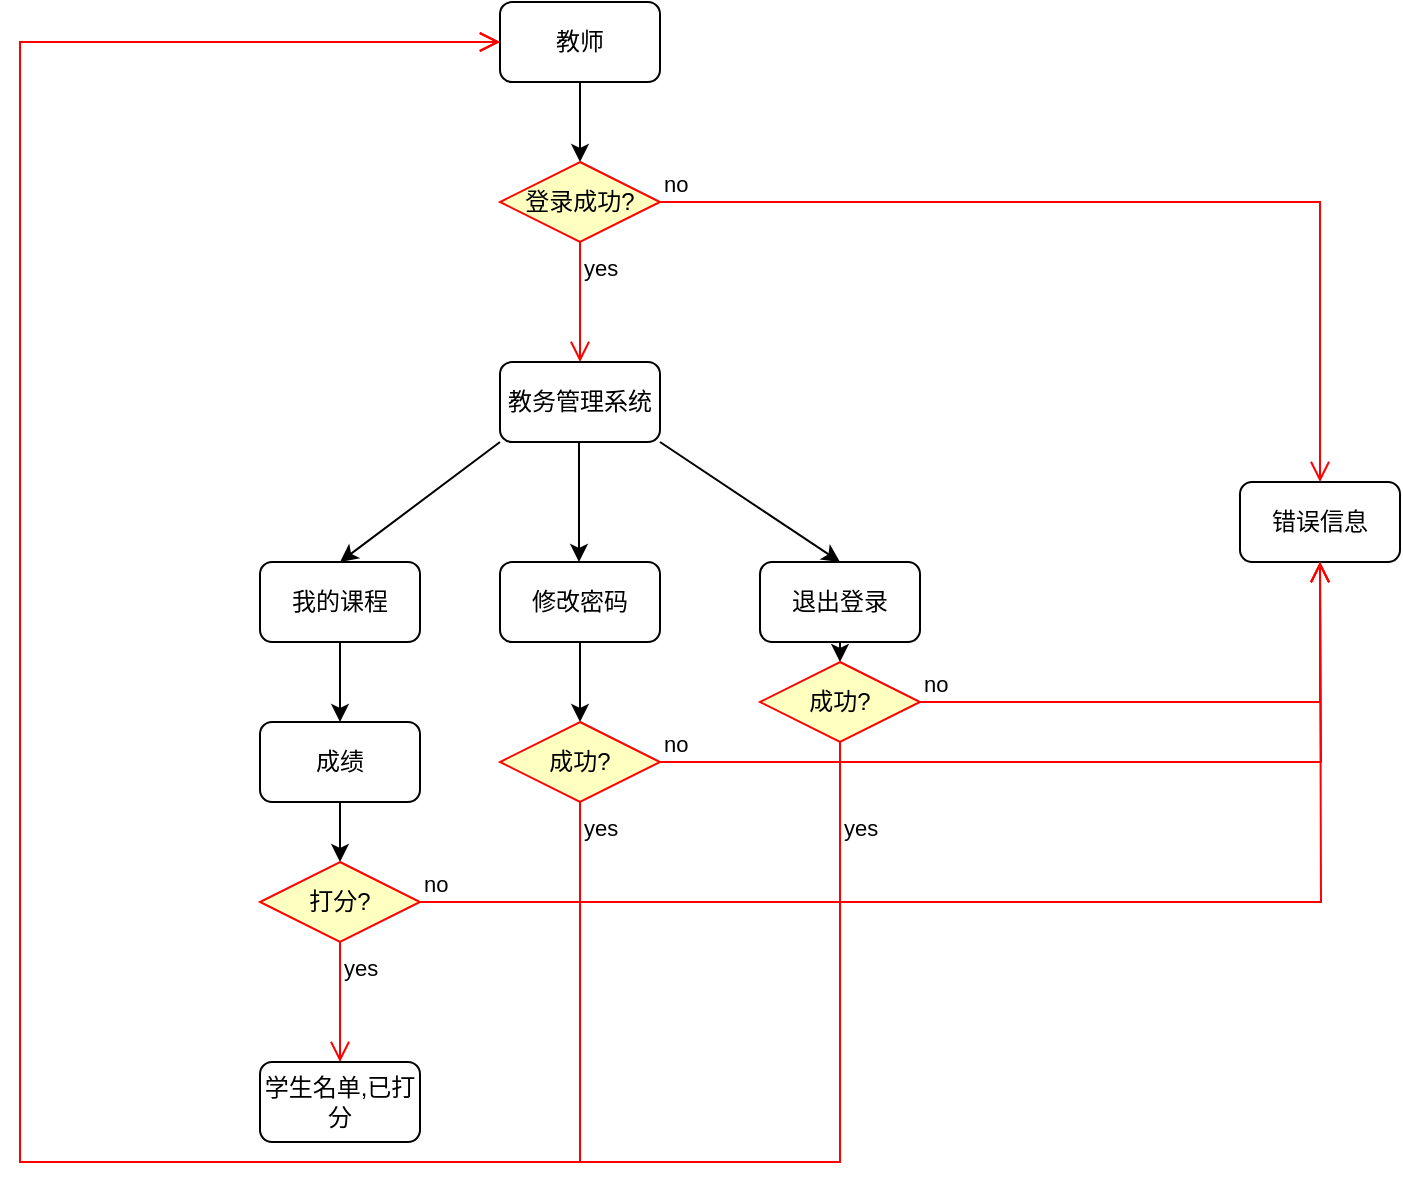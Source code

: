<mxfile version="16.5.1" type="device"><diagram id="x8Jjq8fpHaDlx2RiXgc_" name="第 1 页"><mxGraphModel dx="1038" dy="660" grid="1" gridSize="10" guides="1" tooltips="1" connect="1" arrows="1" fold="1" page="1" pageScale="1" pageWidth="827" pageHeight="1169" math="0" shadow="0"><root><mxCell id="0"/><mxCell id="1" parent="0"/><mxCell id="U3TxY1F_lvx_IGkq-xy1-6" style="edgeStyle=orthogonalEdgeStyle;rounded=0;orthogonalLoop=1;jettySize=auto;html=1;exitX=0.5;exitY=1;exitDx=0;exitDy=0;entryX=0.5;entryY=0;entryDx=0;entryDy=0;" parent="1" source="U3TxY1F_lvx_IGkq-xy1-1" target="U3TxY1F_lvx_IGkq-xy1-3" edge="1"><mxGeometry relative="1" as="geometry"/></mxCell><mxCell id="U3TxY1F_lvx_IGkq-xy1-1" value="教师" style="rounded=1;whiteSpace=wrap;html=1;" parent="1" vertex="1"><mxGeometry x="360" y="40" width="80" height="40" as="geometry"/></mxCell><mxCell id="U3TxY1F_lvx_IGkq-xy1-3" value="登录成功?" style="rhombus;whiteSpace=wrap;html=1;fillColor=#ffffc0;strokeColor=#ff0000;" parent="1" vertex="1"><mxGeometry x="360" y="120" width="80" height="40" as="geometry"/></mxCell><mxCell id="U3TxY1F_lvx_IGkq-xy1-4" value="no" style="edgeStyle=orthogonalEdgeStyle;html=1;align=left;verticalAlign=bottom;endArrow=open;endSize=8;strokeColor=#ff0000;rounded=0;entryX=0.5;entryY=0;entryDx=0;entryDy=0;" parent="1" source="U3TxY1F_lvx_IGkq-xy1-3" target="U3TxY1F_lvx_IGkq-xy1-52" edge="1"><mxGeometry x="-1" relative="1" as="geometry"><mxPoint x="540" y="140" as="targetPoint"/></mxGeometry></mxCell><mxCell id="U3TxY1F_lvx_IGkq-xy1-5" value="yes" style="edgeStyle=orthogonalEdgeStyle;html=1;align=left;verticalAlign=top;endArrow=open;endSize=8;strokeColor=#ff0000;rounded=0;" parent="1" source="U3TxY1F_lvx_IGkq-xy1-3" edge="1"><mxGeometry x="-1" relative="1" as="geometry"><mxPoint x="400" y="220" as="targetPoint"/></mxGeometry></mxCell><mxCell id="U3TxY1F_lvx_IGkq-xy1-7" value="教务管理系统" style="rounded=1;whiteSpace=wrap;html=1;" parent="1" vertex="1"><mxGeometry x="360" y="220" width="80" height="40" as="geometry"/></mxCell><mxCell id="U3TxY1F_lvx_IGkq-xy1-15" value="" style="endArrow=classic;html=1;rounded=0;exitX=0;exitY=1;exitDx=0;exitDy=0;" parent="1" source="U3TxY1F_lvx_IGkq-xy1-7" edge="1"><mxGeometry width="50" height="50" relative="1" as="geometry"><mxPoint x="310" y="250" as="sourcePoint"/><mxPoint x="280" y="320" as="targetPoint"/></mxGeometry></mxCell><mxCell id="U3TxY1F_lvx_IGkq-xy1-19" value="" style="endArrow=classic;html=1;rounded=0;exitX=1;exitY=1;exitDx=0;exitDy=0;" parent="1" source="U3TxY1F_lvx_IGkq-xy1-7" edge="1"><mxGeometry width="50" height="50" relative="1" as="geometry"><mxPoint x="500" y="260" as="sourcePoint"/><mxPoint x="530" y="320" as="targetPoint"/></mxGeometry></mxCell><mxCell id="U3TxY1F_lvx_IGkq-xy1-52" value="错误信息" style="rounded=1;whiteSpace=wrap;html=1;" parent="1" vertex="1"><mxGeometry x="730" y="280" width="80" height="40" as="geometry"/></mxCell><mxCell id="U3TxY1F_lvx_IGkq-xy1-59" value="" style="endArrow=classic;html=1;rounded=0;exitX=0.25;exitY=1;exitDx=0;exitDy=0;" parent="1" edge="1"><mxGeometry width="50" height="50" relative="1" as="geometry"><mxPoint x="399.5" y="260" as="sourcePoint"/><mxPoint x="399.5" y="320" as="targetPoint"/><Array as="points"><mxPoint x="399.5" y="270"/></Array></mxGeometry></mxCell><mxCell id="U3TxY1F_lvx_IGkq-xy1-68" style="edgeStyle=orthogonalEdgeStyle;rounded=0;orthogonalLoop=1;jettySize=auto;html=1;exitX=0.5;exitY=1;exitDx=0;exitDy=0;entryX=0.5;entryY=0;entryDx=0;entryDy=0;" parent="1" source="U3TxY1F_lvx_IGkq-xy1-60" target="U3TxY1F_lvx_IGkq-xy1-63" edge="1"><mxGeometry relative="1" as="geometry"/></mxCell><mxCell id="U3TxY1F_lvx_IGkq-xy1-60" value="我的课程" style="rounded=1;whiteSpace=wrap;html=1;" parent="1" vertex="1"><mxGeometry x="240" y="320" width="80" height="40" as="geometry"/></mxCell><mxCell id="U3TxY1F_lvx_IGkq-xy1-74" style="edgeStyle=orthogonalEdgeStyle;rounded=0;orthogonalLoop=1;jettySize=auto;html=1;exitX=0.5;exitY=1;exitDx=0;exitDy=0;entryX=0.5;entryY=0;entryDx=0;entryDy=0;" parent="1" source="U3TxY1F_lvx_IGkq-xy1-61" target="U3TxY1F_lvx_IGkq-xy1-71" edge="1"><mxGeometry relative="1" as="geometry"/></mxCell><mxCell id="U3TxY1F_lvx_IGkq-xy1-61" value="修改密码" style="rounded=1;whiteSpace=wrap;html=1;" parent="1" vertex="1"><mxGeometry x="360" y="320" width="80" height="40" as="geometry"/></mxCell><mxCell id="U3TxY1F_lvx_IGkq-xy1-79" style="edgeStyle=orthogonalEdgeStyle;rounded=0;orthogonalLoop=1;jettySize=auto;html=1;exitX=0.5;exitY=1;exitDx=0;exitDy=0;entryX=0.5;entryY=0;entryDx=0;entryDy=0;" parent="1" source="U3TxY1F_lvx_IGkq-xy1-62" target="U3TxY1F_lvx_IGkq-xy1-76" edge="1"><mxGeometry relative="1" as="geometry"/></mxCell><mxCell id="U3TxY1F_lvx_IGkq-xy1-62" value="退出登录" style="rounded=1;whiteSpace=wrap;html=1;" parent="1" vertex="1"><mxGeometry x="490" y="320" width="80" height="40" as="geometry"/></mxCell><mxCell id="U3TxY1F_lvx_IGkq-xy1-69" style="edgeStyle=orthogonalEdgeStyle;rounded=0;orthogonalLoop=1;jettySize=auto;html=1;exitX=0.5;exitY=1;exitDx=0;exitDy=0;entryX=0.5;entryY=0;entryDx=0;entryDy=0;" parent="1" source="U3TxY1F_lvx_IGkq-xy1-63" target="U3TxY1F_lvx_IGkq-xy1-65" edge="1"><mxGeometry relative="1" as="geometry"/></mxCell><mxCell id="U3TxY1F_lvx_IGkq-xy1-63" value="成绩" style="rounded=1;whiteSpace=wrap;html=1;" parent="1" vertex="1"><mxGeometry x="240" y="400" width="80" height="40" as="geometry"/></mxCell><mxCell id="U3TxY1F_lvx_IGkq-xy1-65" value="打分?" style="rhombus;whiteSpace=wrap;html=1;fillColor=#ffffc0;strokeColor=#ff0000;" parent="1" vertex="1"><mxGeometry x="240" y="470" width="80" height="40" as="geometry"/></mxCell><mxCell id="U3TxY1F_lvx_IGkq-xy1-66" value="no" style="edgeStyle=orthogonalEdgeStyle;html=1;align=left;verticalAlign=bottom;endArrow=open;endSize=8;strokeColor=#ff0000;rounded=0;" parent="1" source="U3TxY1F_lvx_IGkq-xy1-65" edge="1"><mxGeometry x="-1" relative="1" as="geometry"><mxPoint x="770" y="320" as="targetPoint"/></mxGeometry></mxCell><mxCell id="U3TxY1F_lvx_IGkq-xy1-67" value="yes" style="edgeStyle=orthogonalEdgeStyle;html=1;align=left;verticalAlign=top;endArrow=open;endSize=8;strokeColor=#ff0000;rounded=0;" parent="1" source="U3TxY1F_lvx_IGkq-xy1-65" edge="1"><mxGeometry x="-1" relative="1" as="geometry"><mxPoint x="280" y="570" as="targetPoint"/></mxGeometry></mxCell><mxCell id="U3TxY1F_lvx_IGkq-xy1-70" value="学生名单,已打分" style="rounded=1;whiteSpace=wrap;html=1;" parent="1" vertex="1"><mxGeometry x="240" y="570" width="80" height="40" as="geometry"/></mxCell><mxCell id="U3TxY1F_lvx_IGkq-xy1-71" value="成功?" style="rhombus;whiteSpace=wrap;html=1;fillColor=#ffffc0;strokeColor=#ff0000;" parent="1" vertex="1"><mxGeometry x="360" y="400" width="80" height="40" as="geometry"/></mxCell><mxCell id="U3TxY1F_lvx_IGkq-xy1-72" value="no" style="edgeStyle=orthogonalEdgeStyle;html=1;align=left;verticalAlign=bottom;endArrow=open;endSize=8;strokeColor=#ff0000;rounded=0;" parent="1" source="U3TxY1F_lvx_IGkq-xy1-71" edge="1"><mxGeometry x="-1" relative="1" as="geometry"><mxPoint x="770" y="320" as="targetPoint"/></mxGeometry></mxCell><mxCell id="U3TxY1F_lvx_IGkq-xy1-73" value="yes" style="edgeStyle=orthogonalEdgeStyle;html=1;align=left;verticalAlign=top;endArrow=open;endSize=8;strokeColor=#ff0000;rounded=0;entryX=0;entryY=0.5;entryDx=0;entryDy=0;" parent="1" source="U3TxY1F_lvx_IGkq-xy1-71" edge="1" target="U3TxY1F_lvx_IGkq-xy1-1"><mxGeometry x="-1" relative="1" as="geometry"><mxPoint x="400" y="500" as="targetPoint"/><Array as="points"><mxPoint x="400" y="620"/><mxPoint x="120" y="620"/><mxPoint x="120" y="60"/></Array></mxGeometry></mxCell><mxCell id="U3TxY1F_lvx_IGkq-xy1-76" value="成功?" style="rhombus;whiteSpace=wrap;html=1;fillColor=#ffffc0;strokeColor=#ff0000;" parent="1" vertex="1"><mxGeometry x="490" y="370" width="80" height="40" as="geometry"/></mxCell><mxCell id="U3TxY1F_lvx_IGkq-xy1-77" value="no" style="edgeStyle=orthogonalEdgeStyle;html=1;align=left;verticalAlign=bottom;endArrow=open;endSize=8;strokeColor=#ff0000;rounded=0;entryX=0.5;entryY=1;entryDx=0;entryDy=0;" parent="1" source="U3TxY1F_lvx_IGkq-xy1-76" target="U3TxY1F_lvx_IGkq-xy1-52" edge="1"><mxGeometry x="-1" relative="1" as="geometry"><mxPoint x="670" y="390" as="targetPoint"/></mxGeometry></mxCell><mxCell id="U3TxY1F_lvx_IGkq-xy1-78" value="yes" style="edgeStyle=orthogonalEdgeStyle;html=1;align=left;verticalAlign=top;endArrow=open;endSize=8;strokeColor=#ff0000;rounded=0;" parent="1" source="U3TxY1F_lvx_IGkq-xy1-76" edge="1"><mxGeometry x="-0.958" relative="1" as="geometry"><mxPoint x="360" y="60" as="targetPoint"/><mxPoint as="offset"/><Array as="points"><mxPoint x="530" y="620"/><mxPoint x="120" y="620"/><mxPoint x="120" y="60"/></Array></mxGeometry></mxCell></root></mxGraphModel></diagram></mxfile>